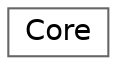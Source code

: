 digraph "Graphical Class Hierarchy"
{
 // LATEX_PDF_SIZE
  bgcolor="transparent";
  edge [fontname=Helvetica,fontsize=14,labelfontname=Helvetica,labelfontsize=14];
  node [fontname=Helvetica,fontsize=14,shape=box,height=0.2,width=0.4];
  rankdir="LR";
  Node0 [id="Node000000",label="Core",height=0.2,width=0.4,color="grey40", fillcolor="white", style="filled",URL="$db/d6d/classCore.html",tooltip=" "];
}
